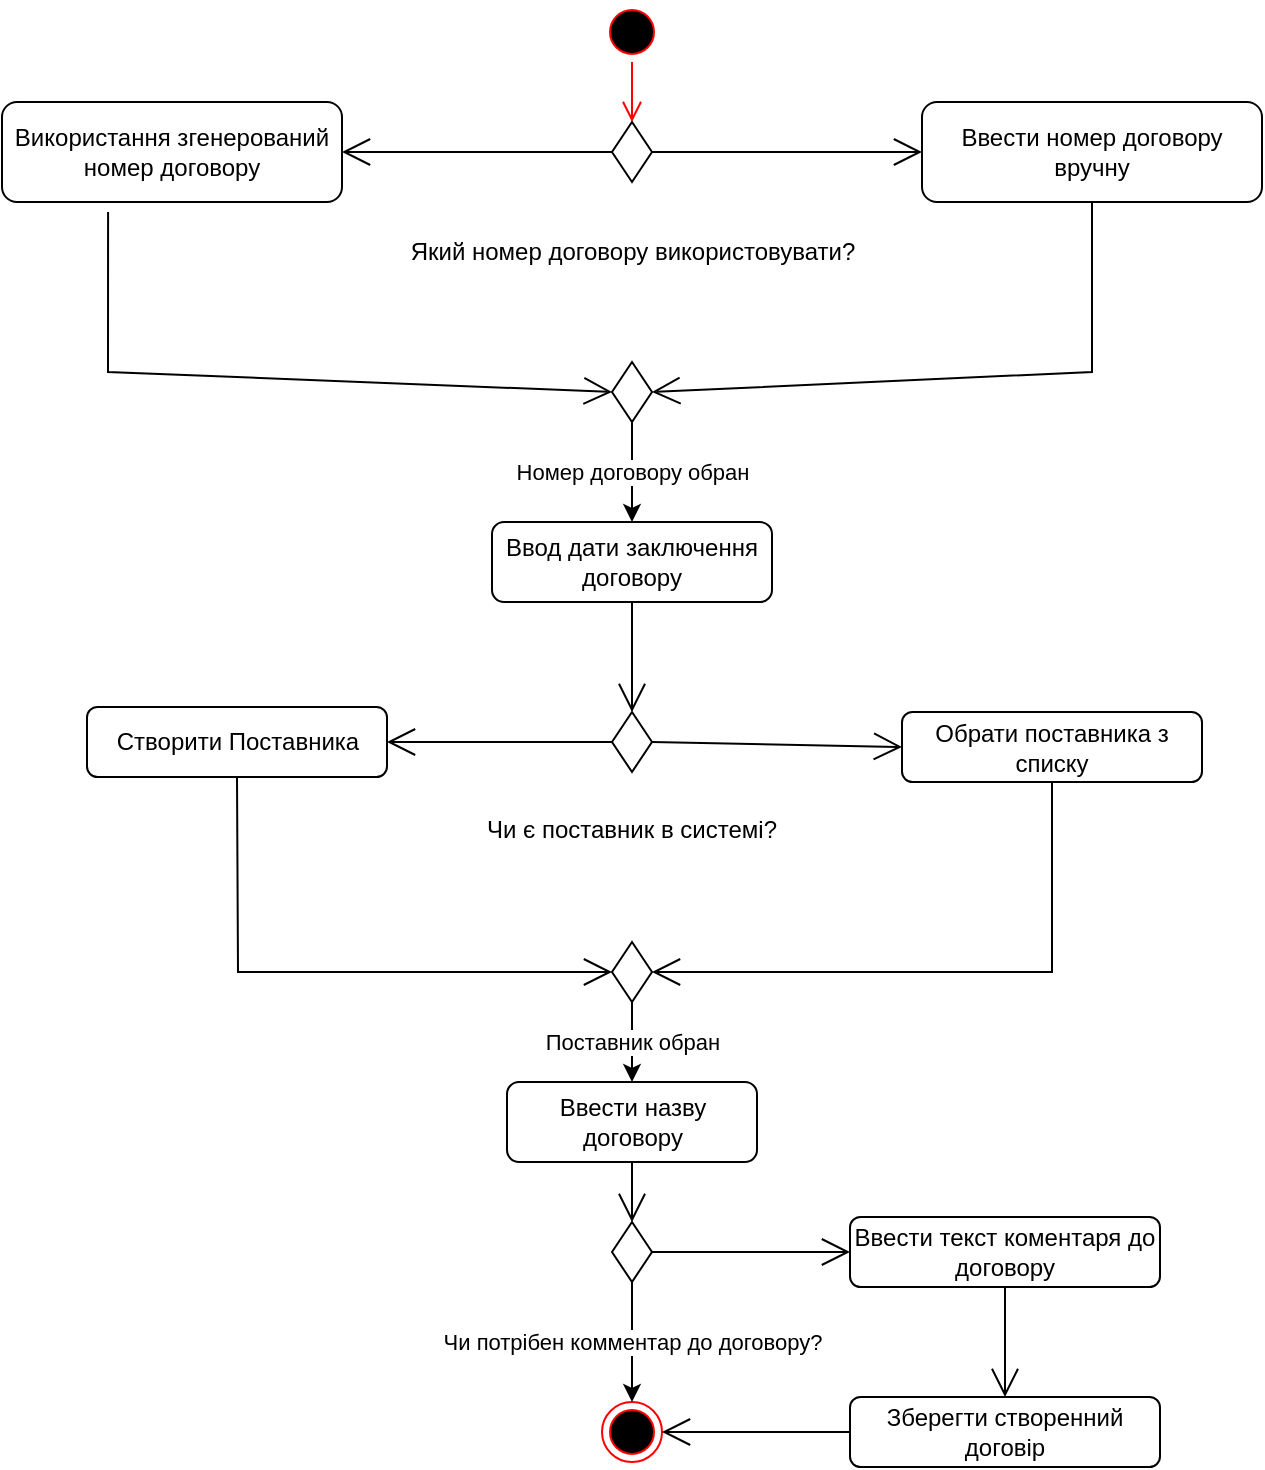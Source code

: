 <mxfile version="21.2.1" type="device">
  <diagram name="Страница 1" id="m2Ib9DyjgLPpNyNPaRx3">
    <mxGraphModel dx="1734" dy="1193" grid="1" gridSize="10" guides="1" tooltips="1" connect="1" arrows="1" fold="1" page="1" pageScale="1" pageWidth="827" pageHeight="1169" math="0" shadow="0">
      <root>
        <mxCell id="0" />
        <mxCell id="1" parent="0" />
        <mxCell id="l4yRV2OEKdLuLCiVwCIw-1" value="" style="ellipse;html=1;shape=startState;fillColor=#000000;strokeColor=#ff0000;" vertex="1" parent="1">
          <mxGeometry x="290" y="30" width="30" height="30" as="geometry" />
        </mxCell>
        <mxCell id="l4yRV2OEKdLuLCiVwCIw-2" value="" style="edgeStyle=orthogonalEdgeStyle;html=1;verticalAlign=bottom;endArrow=open;endSize=8;strokeColor=#ff0000;rounded=0;entryX=0.5;entryY=0;entryDx=0;entryDy=0;" edge="1" source="l4yRV2OEKdLuLCiVwCIw-1" parent="1" target="l4yRV2OEKdLuLCiVwCIw-3">
          <mxGeometry relative="1" as="geometry">
            <mxPoint x="305" y="120" as="targetPoint" />
          </mxGeometry>
        </mxCell>
        <mxCell id="l4yRV2OEKdLuLCiVwCIw-3" value="" style="rhombus;whiteSpace=wrap;html=1;" vertex="1" parent="1">
          <mxGeometry x="295" y="90" width="20" height="30" as="geometry" />
        </mxCell>
        <mxCell id="l4yRV2OEKdLuLCiVwCIw-5" value="Використання згенерований номер договору" style="rounded=1;whiteSpace=wrap;html=1;" vertex="1" parent="1">
          <mxGeometry x="-10" y="80" width="170" height="50" as="geometry" />
        </mxCell>
        <mxCell id="l4yRV2OEKdLuLCiVwCIw-6" value="Ввести номер договору вручну" style="rounded=1;whiteSpace=wrap;html=1;" vertex="1" parent="1">
          <mxGeometry x="450" y="80" width="170" height="50" as="geometry" />
        </mxCell>
        <mxCell id="l4yRV2OEKdLuLCiVwCIw-8" value="" style="endArrow=open;endFill=1;endSize=12;html=1;rounded=0;exitX=0;exitY=0.5;exitDx=0;exitDy=0;entryX=1;entryY=0.5;entryDx=0;entryDy=0;" edge="1" parent="1" source="l4yRV2OEKdLuLCiVwCIw-3" target="l4yRV2OEKdLuLCiVwCIw-5">
          <mxGeometry width="160" relative="1" as="geometry">
            <mxPoint x="250" y="210" as="sourcePoint" />
            <mxPoint x="130" y="110" as="targetPoint" />
          </mxGeometry>
        </mxCell>
        <mxCell id="l4yRV2OEKdLuLCiVwCIw-9" value="" style="endArrow=open;endFill=1;endSize=12;html=1;rounded=0;exitX=1;exitY=0.5;exitDx=0;exitDy=0;entryX=0;entryY=0.5;entryDx=0;entryDy=0;" edge="1" parent="1" source="l4yRV2OEKdLuLCiVwCIw-3" target="l4yRV2OEKdLuLCiVwCIw-6">
          <mxGeometry width="160" relative="1" as="geometry">
            <mxPoint x="250" y="210" as="sourcePoint" />
            <mxPoint x="410" y="210" as="targetPoint" />
          </mxGeometry>
        </mxCell>
        <mxCell id="l4yRV2OEKdLuLCiVwCIw-10" value="Який номер договору використовувати?" style="text;html=1;strokeColor=none;fillColor=none;align=center;verticalAlign=middle;whiteSpace=wrap;rounded=0;" vertex="1" parent="1">
          <mxGeometry x="182.5" y="130" width="245" height="50" as="geometry" />
        </mxCell>
        <mxCell id="l4yRV2OEKdLuLCiVwCIw-12" value="" style="rhombus;whiteSpace=wrap;html=1;" vertex="1" parent="1">
          <mxGeometry x="295" y="210" width="20" height="30" as="geometry" />
        </mxCell>
        <mxCell id="l4yRV2OEKdLuLCiVwCIw-13" value="" style="endArrow=open;endFill=1;endSize=12;html=1;rounded=0;exitX=0.312;exitY=1.1;exitDx=0;exitDy=0;exitPerimeter=0;entryX=0;entryY=0.5;entryDx=0;entryDy=0;" edge="1" parent="1" source="l4yRV2OEKdLuLCiVwCIw-5" target="l4yRV2OEKdLuLCiVwCIw-12">
          <mxGeometry width="160" relative="1" as="geometry">
            <mxPoint x="50" y="220" as="sourcePoint" />
            <mxPoint x="210" y="220" as="targetPoint" />
            <Array as="points">
              <mxPoint x="43" y="215" />
            </Array>
          </mxGeometry>
        </mxCell>
        <mxCell id="l4yRV2OEKdLuLCiVwCIw-14" value="" style="endArrow=open;endFill=1;endSize=12;html=1;rounded=0;exitX=0.5;exitY=1;exitDx=0;exitDy=0;entryX=1;entryY=0.5;entryDx=0;entryDy=0;" edge="1" parent="1" source="l4yRV2OEKdLuLCiVwCIw-6" target="l4yRV2OEKdLuLCiVwCIw-12">
          <mxGeometry width="160" relative="1" as="geometry">
            <mxPoint x="250" y="190" as="sourcePoint" />
            <mxPoint x="410" y="190" as="targetPoint" />
            <Array as="points">
              <mxPoint x="535" y="215" />
            </Array>
          </mxGeometry>
        </mxCell>
        <mxCell id="l4yRV2OEKdLuLCiVwCIw-15" value="" style="endArrow=classic;html=1;rounded=0;exitX=0.5;exitY=1;exitDx=0;exitDy=0;entryX=0.5;entryY=0;entryDx=0;entryDy=0;" edge="1" parent="1" source="l4yRV2OEKdLuLCiVwCIw-12" target="l4yRV2OEKdLuLCiVwCIw-17">
          <mxGeometry relative="1" as="geometry">
            <mxPoint x="270" y="220" as="sourcePoint" />
            <mxPoint x="305" y="320" as="targetPoint" />
            <Array as="points" />
          </mxGeometry>
        </mxCell>
        <mxCell id="l4yRV2OEKdLuLCiVwCIw-16" value="Номер договору обран" style="edgeLabel;resizable=0;html=1;align=center;verticalAlign=middle;" connectable="0" vertex="1" parent="l4yRV2OEKdLuLCiVwCIw-15">
          <mxGeometry relative="1" as="geometry" />
        </mxCell>
        <mxCell id="l4yRV2OEKdLuLCiVwCIw-17" value="Ввод дати заключення договору" style="rounded=1;whiteSpace=wrap;html=1;" vertex="1" parent="1">
          <mxGeometry x="235" y="290" width="140" height="40" as="geometry" />
        </mxCell>
        <mxCell id="l4yRV2OEKdLuLCiVwCIw-18" value="" style="endArrow=open;endFill=1;endSize=12;html=1;rounded=0;exitX=0.5;exitY=1;exitDx=0;exitDy=0;entryX=0.5;entryY=0;entryDx=0;entryDy=0;" edge="1" parent="1" source="l4yRV2OEKdLuLCiVwCIw-17" target="l4yRV2OEKdLuLCiVwCIw-19">
          <mxGeometry width="160" relative="1" as="geometry">
            <mxPoint x="240" y="380" as="sourcePoint" />
            <mxPoint x="305" y="380" as="targetPoint" />
          </mxGeometry>
        </mxCell>
        <mxCell id="l4yRV2OEKdLuLCiVwCIw-19" value="" style="rhombus;whiteSpace=wrap;html=1;" vertex="1" parent="1">
          <mxGeometry x="295" y="385" width="20" height="30" as="geometry" />
        </mxCell>
        <mxCell id="l4yRV2OEKdLuLCiVwCIw-20" value="" style="endArrow=open;endFill=1;endSize=12;html=1;rounded=0;exitX=0;exitY=0.5;exitDx=0;exitDy=0;entryX=1;entryY=0.5;entryDx=0;entryDy=0;" edge="1" parent="1" source="l4yRV2OEKdLuLCiVwCIw-19" target="l4yRV2OEKdLuLCiVwCIw-25">
          <mxGeometry width="160" relative="1" as="geometry">
            <mxPoint x="240" y="380" as="sourcePoint" />
            <mxPoint x="200" y="395" as="targetPoint" />
          </mxGeometry>
        </mxCell>
        <mxCell id="l4yRV2OEKdLuLCiVwCIw-21" value="" style="endArrow=open;endFill=1;endSize=12;html=1;rounded=0;exitX=1;exitY=0.5;exitDx=0;exitDy=0;entryX=0;entryY=0.5;entryDx=0;entryDy=0;" edge="1" parent="1" source="l4yRV2OEKdLuLCiVwCIw-19" target="l4yRV2OEKdLuLCiVwCIw-22">
          <mxGeometry width="160" relative="1" as="geometry">
            <mxPoint x="240" y="380" as="sourcePoint" />
            <mxPoint x="420" y="395" as="targetPoint" />
          </mxGeometry>
        </mxCell>
        <mxCell id="l4yRV2OEKdLuLCiVwCIw-22" value="Обрати поставника з списку" style="rounded=1;whiteSpace=wrap;html=1;" vertex="1" parent="1">
          <mxGeometry x="440" y="385" width="150" height="35" as="geometry" />
        </mxCell>
        <mxCell id="l4yRV2OEKdLuLCiVwCIw-25" value="Створити Поставника" style="rounded=1;whiteSpace=wrap;html=1;" vertex="1" parent="1">
          <mxGeometry x="32.5" y="382.5" width="150" height="35" as="geometry" />
        </mxCell>
        <mxCell id="l4yRV2OEKdLuLCiVwCIw-27" value="&lt;div style=&quot;&quot;&gt;Чи є поставник в системі?&lt;/div&gt;" style="text;whiteSpace=wrap;html=1;align=center;" vertex="1" parent="1">
          <mxGeometry x="175" y="430" width="260" height="40" as="geometry" />
        </mxCell>
        <mxCell id="l4yRV2OEKdLuLCiVwCIw-28" value="" style="rhombus;whiteSpace=wrap;html=1;" vertex="1" parent="1">
          <mxGeometry x="295" y="500" width="20" height="30" as="geometry" />
        </mxCell>
        <mxCell id="l4yRV2OEKdLuLCiVwCIw-29" value="" style="endArrow=open;endFill=1;endSize=12;html=1;rounded=0;exitX=0.5;exitY=1;exitDx=0;exitDy=0;entryX=0;entryY=0.5;entryDx=0;entryDy=0;" edge="1" parent="1" source="l4yRV2OEKdLuLCiVwCIw-25" target="l4yRV2OEKdLuLCiVwCIw-28">
          <mxGeometry width="160" relative="1" as="geometry">
            <mxPoint x="190" y="380" as="sourcePoint" />
            <mxPoint x="350" y="380" as="targetPoint" />
            <Array as="points">
              <mxPoint x="108" y="515" />
            </Array>
          </mxGeometry>
        </mxCell>
        <mxCell id="l4yRV2OEKdLuLCiVwCIw-30" value="" style="endArrow=open;endFill=1;endSize=12;html=1;rounded=0;exitX=0.5;exitY=1;exitDx=0;exitDy=0;entryX=1;entryY=0.5;entryDx=0;entryDy=0;" edge="1" parent="1" source="l4yRV2OEKdLuLCiVwCIw-22" target="l4yRV2OEKdLuLCiVwCIw-28">
          <mxGeometry width="160" relative="1" as="geometry">
            <mxPoint x="190" y="380" as="sourcePoint" />
            <mxPoint x="350" y="380" as="targetPoint" />
            <Array as="points">
              <mxPoint x="515" y="515" />
            </Array>
          </mxGeometry>
        </mxCell>
        <mxCell id="l4yRV2OEKdLuLCiVwCIw-31" value="" style="endArrow=classic;html=1;rounded=0;exitX=0.5;exitY=1;exitDx=0;exitDy=0;entryX=0.5;entryY=0;entryDx=0;entryDy=0;" edge="1" parent="1" source="l4yRV2OEKdLuLCiVwCIw-28" target="l4yRV2OEKdLuLCiVwCIw-33">
          <mxGeometry relative="1" as="geometry">
            <mxPoint x="220" y="460" as="sourcePoint" />
            <mxPoint x="305" y="580" as="targetPoint" />
          </mxGeometry>
        </mxCell>
        <mxCell id="l4yRV2OEKdLuLCiVwCIw-32" value="Поставник обран" style="edgeLabel;resizable=0;html=1;align=center;verticalAlign=middle;" connectable="0" vertex="1" parent="l4yRV2OEKdLuLCiVwCIw-31">
          <mxGeometry relative="1" as="geometry" />
        </mxCell>
        <mxCell id="l4yRV2OEKdLuLCiVwCIw-33" value="Ввести назву договору" style="rounded=1;whiteSpace=wrap;html=1;" vertex="1" parent="1">
          <mxGeometry x="242.5" y="570" width="125" height="40" as="geometry" />
        </mxCell>
        <mxCell id="l4yRV2OEKdLuLCiVwCIw-34" value="" style="rhombus;whiteSpace=wrap;html=1;" vertex="1" parent="1">
          <mxGeometry x="295" y="640" width="20" height="30" as="geometry" />
        </mxCell>
        <mxCell id="l4yRV2OEKdLuLCiVwCIw-35" value="" style="endArrow=open;endFill=1;endSize=12;html=1;rounded=0;exitX=0.5;exitY=1;exitDx=0;exitDy=0;entryX=0.5;entryY=0;entryDx=0;entryDy=0;" edge="1" parent="1" source="l4yRV2OEKdLuLCiVwCIw-33" target="l4yRV2OEKdLuLCiVwCIw-34">
          <mxGeometry width="160" relative="1" as="geometry">
            <mxPoint x="190" y="450" as="sourcePoint" />
            <mxPoint x="350" y="450" as="targetPoint" />
          </mxGeometry>
        </mxCell>
        <mxCell id="l4yRV2OEKdLuLCiVwCIw-36" value="" style="endArrow=open;endFill=1;endSize=12;html=1;rounded=0;exitX=1;exitY=0.5;exitDx=0;exitDy=0;entryX=0;entryY=0.5;entryDx=0;entryDy=0;" edge="1" parent="1" source="l4yRV2OEKdLuLCiVwCIw-34" target="l4yRV2OEKdLuLCiVwCIw-37">
          <mxGeometry width="160" relative="1" as="geometry">
            <mxPoint x="190" y="450" as="sourcePoint" />
            <mxPoint x="400" y="655" as="targetPoint" />
          </mxGeometry>
        </mxCell>
        <mxCell id="l4yRV2OEKdLuLCiVwCIw-37" value="Ввести текст коментаря до договору" style="rounded=1;whiteSpace=wrap;html=1;" vertex="1" parent="1">
          <mxGeometry x="414" y="637.5" width="155" height="35" as="geometry" />
        </mxCell>
        <mxCell id="l4yRV2OEKdLuLCiVwCIw-38" value="Зберегти створенний договір" style="rounded=1;whiteSpace=wrap;html=1;" vertex="1" parent="1">
          <mxGeometry x="414" y="727.5" width="155" height="35" as="geometry" />
        </mxCell>
        <mxCell id="l4yRV2OEKdLuLCiVwCIw-39" value="" style="endArrow=open;endFill=1;endSize=12;html=1;rounded=0;exitX=0.5;exitY=1;exitDx=0;exitDy=0;entryX=0.5;entryY=0;entryDx=0;entryDy=0;" edge="1" parent="1" source="l4yRV2OEKdLuLCiVwCIw-37" target="l4yRV2OEKdLuLCiVwCIw-38">
          <mxGeometry width="160" relative="1" as="geometry">
            <mxPoint x="330" y="610" as="sourcePoint" />
            <mxPoint x="490" y="610" as="targetPoint" />
          </mxGeometry>
        </mxCell>
        <mxCell id="l4yRV2OEKdLuLCiVwCIw-40" value="" style="ellipse;html=1;shape=endState;fillColor=#000000;strokeColor=#ff0000;" vertex="1" parent="1">
          <mxGeometry x="290" y="730" width="30" height="30" as="geometry" />
        </mxCell>
        <mxCell id="l4yRV2OEKdLuLCiVwCIw-41" value="" style="endArrow=open;endFill=1;endSize=12;html=1;rounded=0;exitX=0;exitY=0.5;exitDx=0;exitDy=0;entryX=1;entryY=0.5;entryDx=0;entryDy=0;" edge="1" parent="1" source="l4yRV2OEKdLuLCiVwCIw-38" target="l4yRV2OEKdLuLCiVwCIw-40">
          <mxGeometry width="160" relative="1" as="geometry">
            <mxPoint x="330" y="610" as="sourcePoint" />
            <mxPoint x="490" y="610" as="targetPoint" />
          </mxGeometry>
        </mxCell>
        <mxCell id="l4yRV2OEKdLuLCiVwCIw-42" value="" style="endArrow=classic;html=1;rounded=0;exitX=0.5;exitY=1;exitDx=0;exitDy=0;" edge="1" parent="1" source="l4yRV2OEKdLuLCiVwCIw-34" target="l4yRV2OEKdLuLCiVwCIw-40">
          <mxGeometry relative="1" as="geometry">
            <mxPoint x="360" y="610" as="sourcePoint" />
            <mxPoint x="460" y="610" as="targetPoint" />
          </mxGeometry>
        </mxCell>
        <mxCell id="l4yRV2OEKdLuLCiVwCIw-43" value="Чи потрібен комментар до договору?" style="edgeLabel;resizable=0;html=1;align=center;verticalAlign=middle;" connectable="0" vertex="1" parent="l4yRV2OEKdLuLCiVwCIw-42">
          <mxGeometry relative="1" as="geometry" />
        </mxCell>
      </root>
    </mxGraphModel>
  </diagram>
</mxfile>
